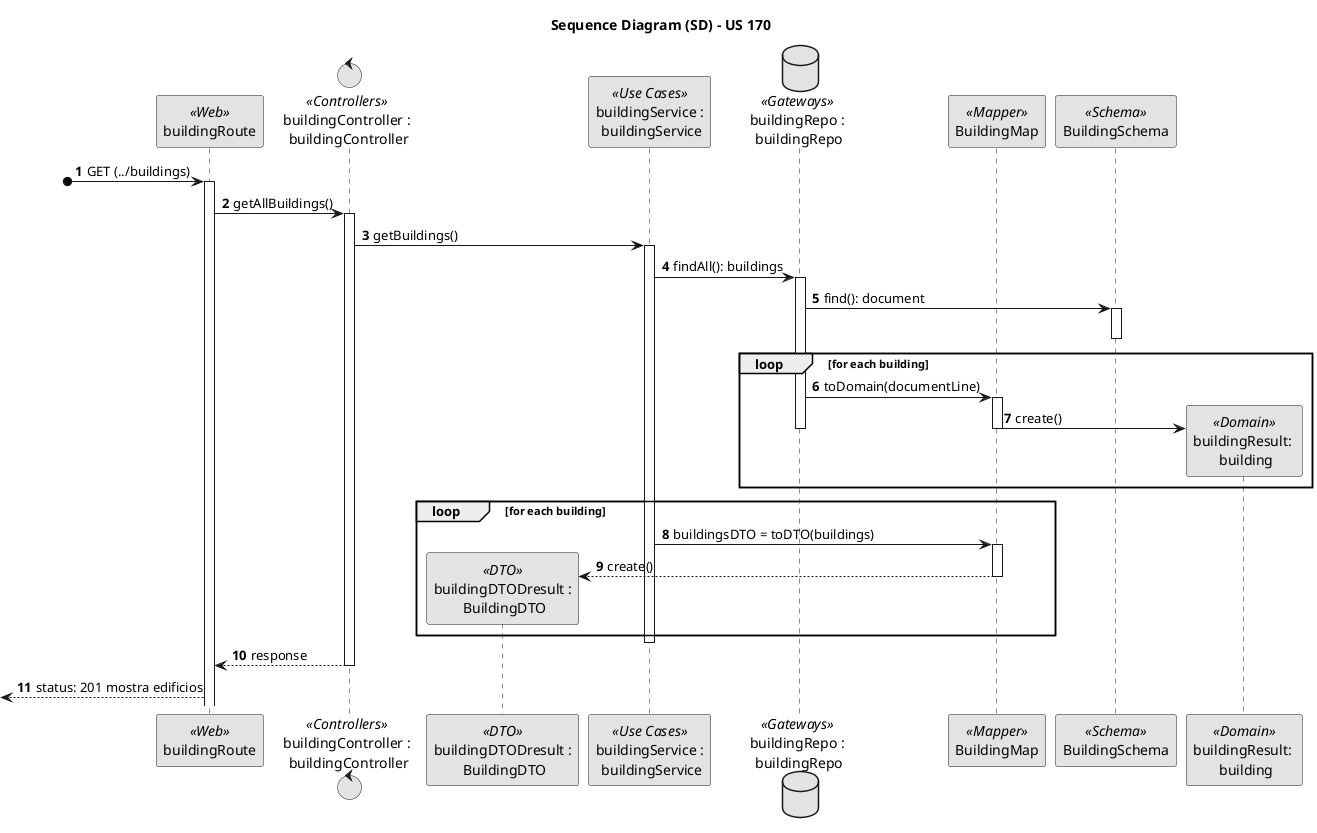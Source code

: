 @startuml
skinparam monochrome true
skinparam packageStyle rectangle
skinparam shadowing false

title Sequence Diagram (SD) - US 170
autonumber

participant buildingRoute as route <<Web>>
control "buildingController :\n buildingController" as controller <<Controllers>>
participant "buildingDTODresult :\n BuildingDTO" as dtoResult <<DTO>>
participant "buildingService :\n buildingService" as service <<Use Cases>>
database "buildingRepo :\n buildingRepo" as repo <<Gateways>>
participant BuildingMap as map <<Mapper>>
participant "BuildingSchema" as schema <<Schema>>
participant "buildingResult: \n building" as buildingResult <<Domain>>


?o->route : GET (../buildings)
    activate route
    route -> controller : getAllBuildings()

    activate controller
    controller -> service : getBuildings()

    activate service
    service -> repo : findAll(): buildings
    activate repo
    repo -> schema: find(): document
    activate schema
    deactivate schema

loop for each building
    repo -> map: toDomain(documentLine)
    activate map
    map -> buildingResult** : create()
    deactivate map
    deactivate repo
end
loop for each building
    service -> map : buildingsDTO = toDTO(buildings)
    activate map
    map --> dtoResult** : create()
    deactivate map
end
    deactivate service
    controller --> route : response
    deactivate controller
<-- route : status: 201 mostra edificios

@enduml